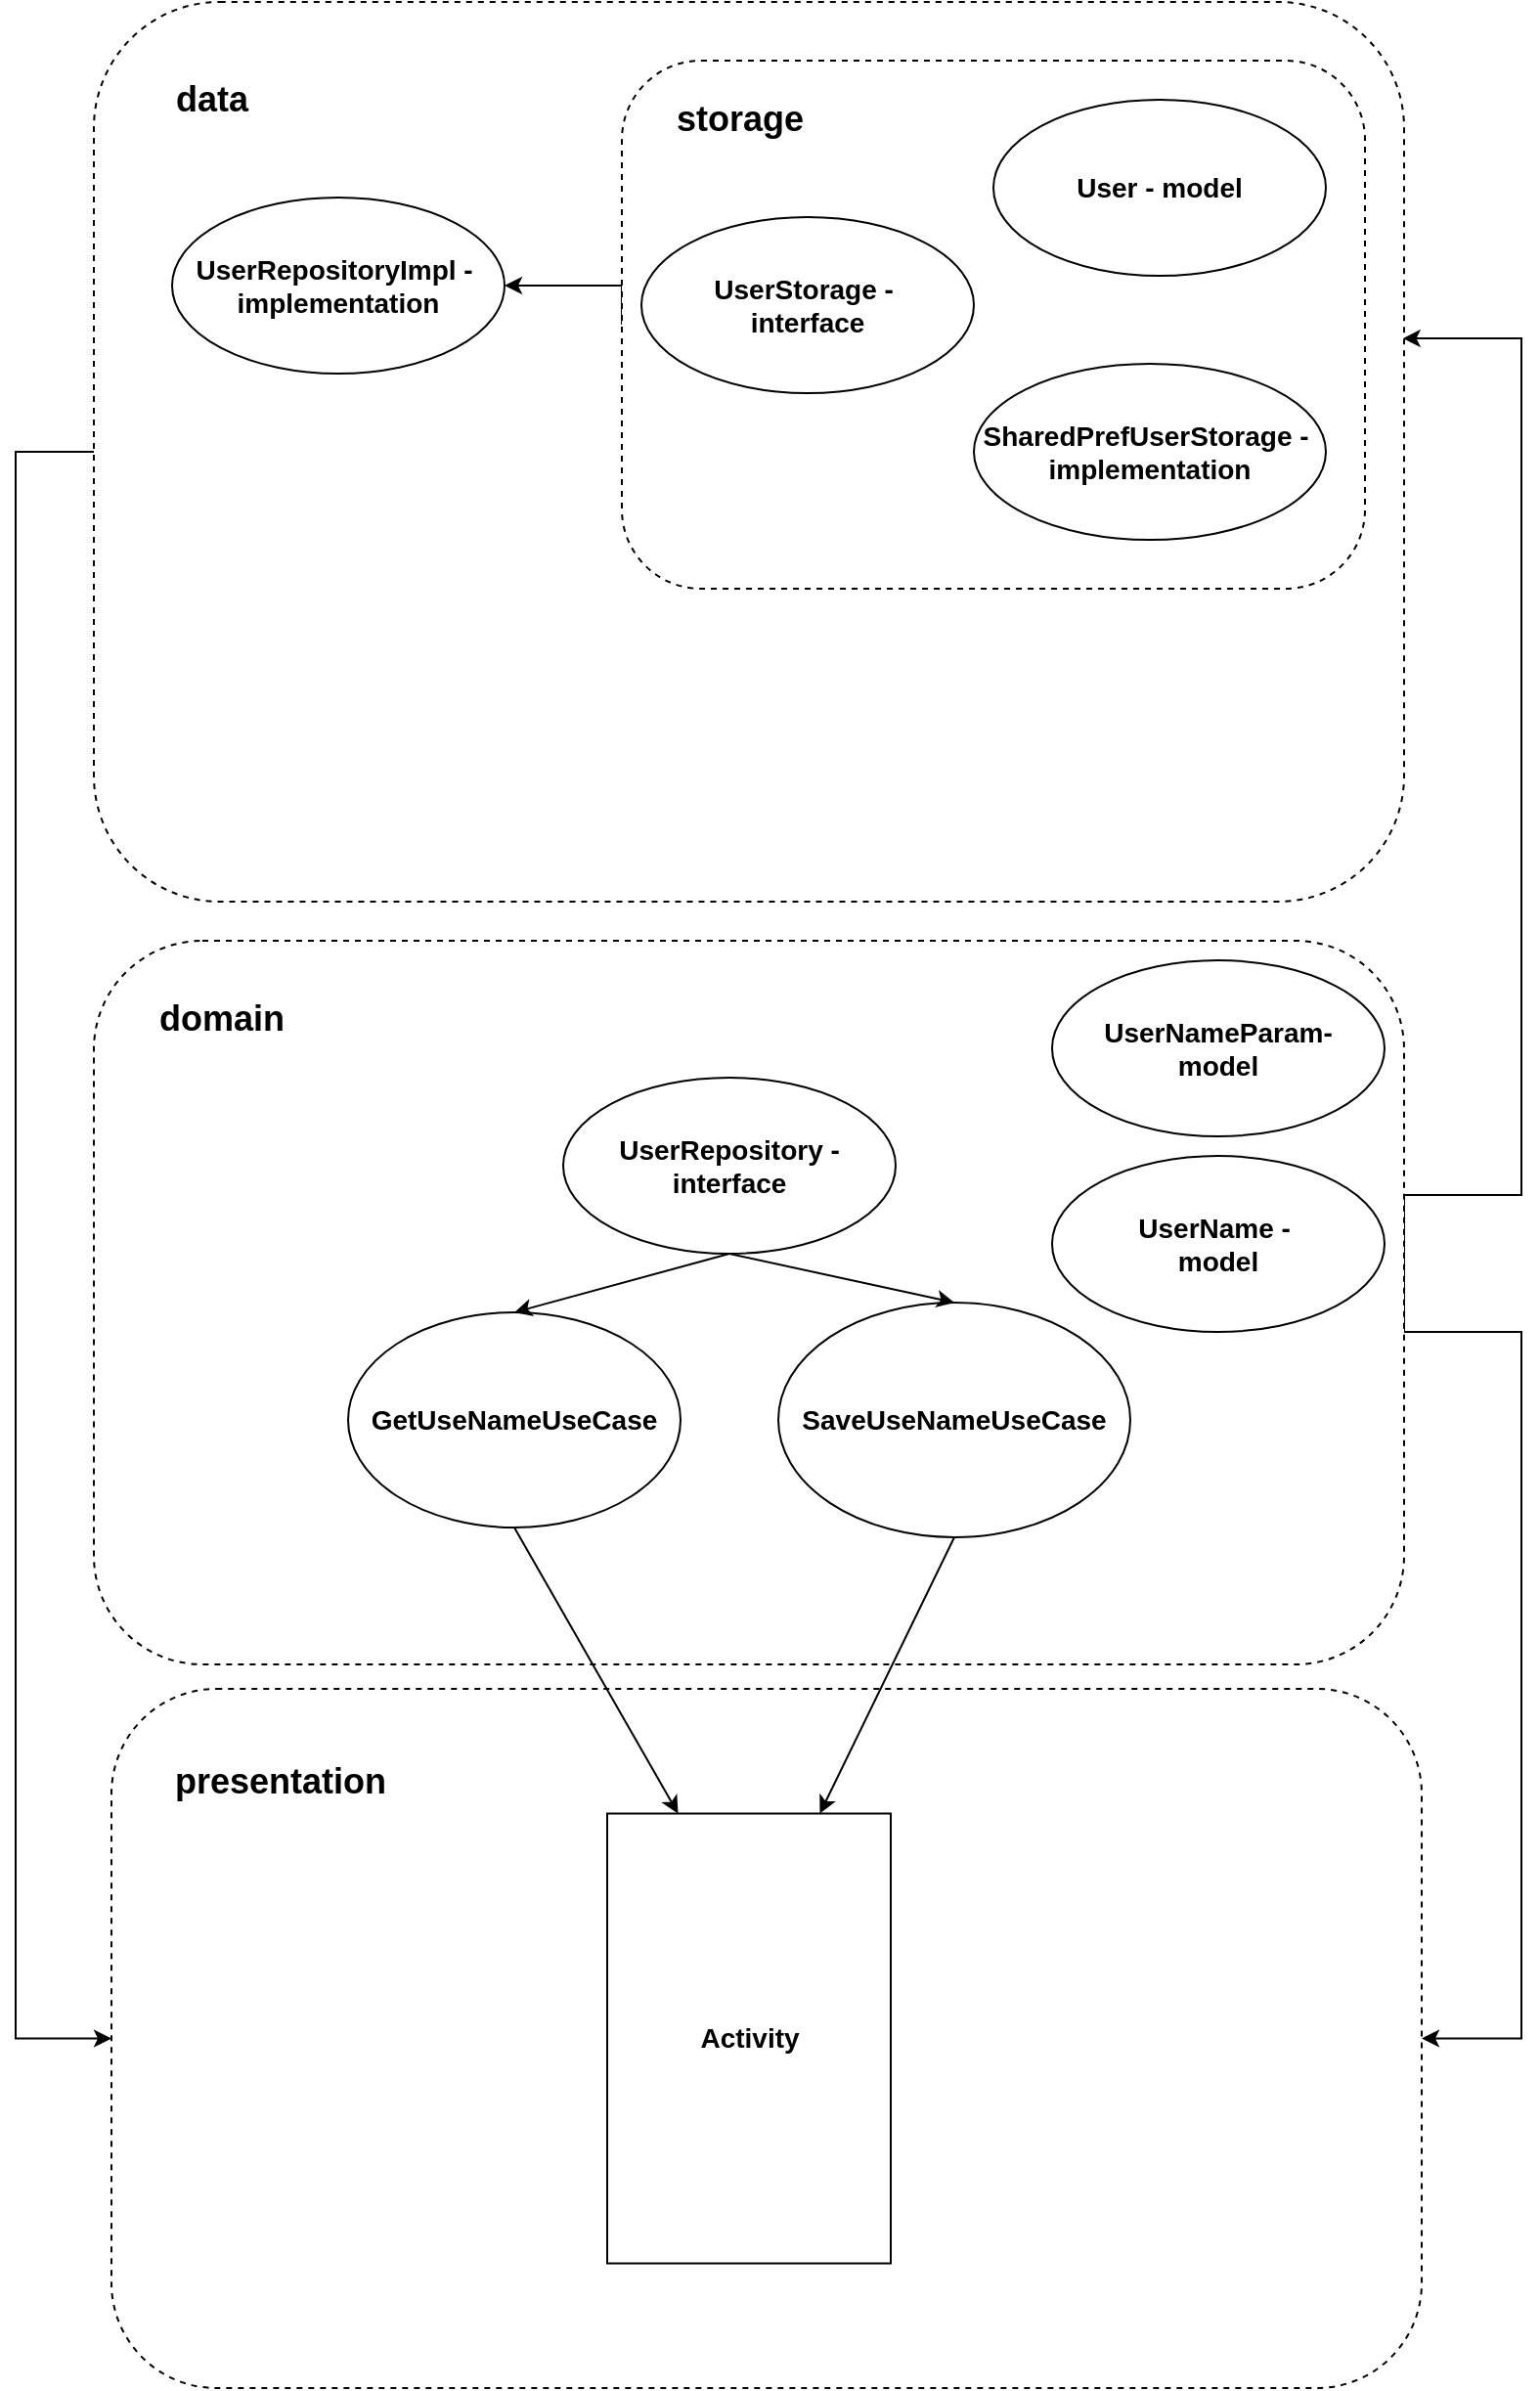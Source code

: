<mxfile version="20.2.8" type="device"><diagram id="sp2CY9KDCXxaj9Pn9gX4" name="Страница 1"><mxGraphModel dx="1422" dy="865" grid="1" gridSize="10" guides="1" tooltips="1" connect="1" arrows="1" fold="1" page="1" pageScale="1" pageWidth="827" pageHeight="1169" math="0" shadow="0"><root><mxCell id="0"/><mxCell id="1" parent="0"/><mxCell id="xBVzUCCf7qzovv11I4ck-13" value="" style="rounded=1;whiteSpace=wrap;html=1;dashed=1;" parent="1" vertex="1"><mxGeometry x="69" y="1072.5" width="670" height="357.5" as="geometry"/></mxCell><mxCell id="NapjmJpgtVdCH8DBkaGh-11" style="edgeStyle=orthogonalEdgeStyle;rounded=0;orthogonalLoop=1;jettySize=auto;html=1;exitX=1;exitY=0.5;exitDx=0;exitDy=0;entryX=0.999;entryY=0.374;entryDx=0;entryDy=0;entryPerimeter=0;" edge="1" parent="1" source="xBVzUCCf7qzovv11I4ck-11" target="xBVzUCCf7qzovv11I4ck-23"><mxGeometry relative="1" as="geometry"><Array as="points"><mxPoint x="730" y="820"/><mxPoint x="790" y="820"/><mxPoint x="790" y="382"/></Array></mxGeometry></mxCell><mxCell id="NapjmJpgtVdCH8DBkaGh-12" style="edgeStyle=orthogonalEdgeStyle;rounded=0;orthogonalLoop=1;jettySize=auto;html=1;exitX=1;exitY=0.5;exitDx=0;exitDy=0;entryX=1;entryY=0.5;entryDx=0;entryDy=0;" edge="1" parent="1" source="xBVzUCCf7qzovv11I4ck-11" target="xBVzUCCf7qzovv11I4ck-13"><mxGeometry relative="1" as="geometry"><Array as="points"><mxPoint x="730" y="890"/><mxPoint x="790" y="890"/><mxPoint x="790" y="1251"/></Array></mxGeometry></mxCell><mxCell id="xBVzUCCf7qzovv11I4ck-11" value="" style="rounded=1;whiteSpace=wrap;html=1;dashed=1;" parent="1" vertex="1"><mxGeometry x="60" y="690" width="670" height="370" as="geometry"/></mxCell><mxCell id="xBVzUCCf7qzovv11I4ck-3" value="&lt;b&gt;&lt;font style=&quot;font-size: 14px;&quot;&gt;GetUseNameUseCase&lt;/font&gt;&lt;/b&gt;" style="ellipse;whiteSpace=wrap;html=1;" parent="1" vertex="1"><mxGeometry x="190" y="880" width="170" height="110" as="geometry"/></mxCell><mxCell id="xBVzUCCf7qzovv11I4ck-5" value="&lt;b&gt;&lt;font style=&quot;font-size: 14px;&quot;&gt;SaveUseNameUseCase&lt;/font&gt;&lt;/b&gt;" style="ellipse;whiteSpace=wrap;html=1;" parent="1" vertex="1"><mxGeometry x="410" y="875" width="180" height="120" as="geometry"/></mxCell><mxCell id="xBVzUCCf7qzovv11I4ck-8" value="" style="rounded=0;whiteSpace=wrap;html=1;rotation=90;" parent="1" vertex="1"><mxGeometry x="280" y="1178.75" width="230" height="145" as="geometry"/></mxCell><mxCell id="xBVzUCCf7qzovv11I4ck-16" value="" style="endArrow=classic;html=1;rounded=0;exitX=0.5;exitY=1;exitDx=0;exitDy=0;entryX=0;entryY=0.75;entryDx=0;entryDy=0;" parent="1" source="xBVzUCCf7qzovv11I4ck-3" target="xBVzUCCf7qzovv11I4ck-8" edge="1"><mxGeometry width="50" height="50" relative="1" as="geometry"><mxPoint x="150" y="1010" as="sourcePoint"/><mxPoint x="225" y="1127.5" as="targetPoint"/></mxGeometry></mxCell><mxCell id="xBVzUCCf7qzovv11I4ck-18" value="" style="endArrow=classic;html=1;rounded=0;exitX=0.5;exitY=1;exitDx=0;exitDy=0;entryX=0;entryY=0.25;entryDx=0;entryDy=0;" parent="1" source="xBVzUCCf7qzovv11I4ck-5" target="xBVzUCCf7qzovv11I4ck-8" edge="1"><mxGeometry width="50" height="50" relative="1" as="geometry"><mxPoint x="280" y="1010" as="sourcePoint"/><mxPoint x="435" y="1127.5" as="targetPoint"/></mxGeometry></mxCell><mxCell id="xBVzUCCf7qzovv11I4ck-19" value="&lt;b&gt;&lt;font style=&quot;font-size: 18px;&quot;&gt;domain&lt;/font&gt;&lt;/b&gt;" style="text;html=1;align=center;verticalAlign=middle;resizable=0;points=[];autosize=1;strokeColor=none;fillColor=none;" parent="1" vertex="1"><mxGeometry x="80" y="710" width="90" height="40" as="geometry"/></mxCell><mxCell id="xBVzUCCf7qzovv11I4ck-20" value="&lt;b&gt;&lt;font style=&quot;font-size: 18px;&quot;&gt;presentation&lt;/font&gt;&lt;/b&gt;" style="text;html=1;align=center;verticalAlign=middle;resizable=0;points=[];autosize=1;strokeColor=none;fillColor=none;" parent="1" vertex="1"><mxGeometry x="90" y="1100" width="130" height="40" as="geometry"/></mxCell><mxCell id="xBVzUCCf7qzovv11I4ck-22" value="&lt;b&gt;Activity&lt;/b&gt;" style="text;html=1;align=center;verticalAlign=middle;resizable=0;points=[];autosize=1;strokeColor=none;fillColor=none;fontSize=14;" parent="1" vertex="1"><mxGeometry x="360" y="1236.25" width="70" height="30" as="geometry"/></mxCell><mxCell id="NapjmJpgtVdCH8DBkaGh-13" style="edgeStyle=orthogonalEdgeStyle;rounded=0;orthogonalLoop=1;jettySize=auto;html=1;exitX=0;exitY=0.5;exitDx=0;exitDy=0;entryX=0;entryY=0.5;entryDx=0;entryDy=0;" edge="1" parent="1" source="xBVzUCCf7qzovv11I4ck-23" target="xBVzUCCf7qzovv11I4ck-13"><mxGeometry relative="1" as="geometry"><Array as="points"><mxPoint x="20" y="440"/><mxPoint x="20" y="1251"/></Array></mxGeometry></mxCell><mxCell id="xBVzUCCf7qzovv11I4ck-23" value="" style="rounded=1;whiteSpace=wrap;html=1;dashed=1;arcSize=14;" parent="1" vertex="1"><mxGeometry x="60" y="210" width="670" height="460" as="geometry"/></mxCell><mxCell id="xBVzUCCf7qzovv11I4ck-24" value="&lt;span style=&quot;font-size: 18px;&quot;&gt;&lt;b&gt;data&lt;/b&gt;&lt;/span&gt;" style="text;html=1;align=center;verticalAlign=middle;resizable=0;points=[];autosize=1;strokeColor=none;fillColor=none;" parent="1" vertex="1"><mxGeometry x="90" y="240" width="60" height="40" as="geometry"/></mxCell><mxCell id="xBVzUCCf7qzovv11I4ck-25" value="&lt;span style=&quot;font-size: 14px;&quot;&gt;&lt;b&gt;UserNameParam- &lt;br&gt;model&lt;/b&gt;&lt;/span&gt;" style="ellipse;whiteSpace=wrap;html=1;" parent="1" vertex="1"><mxGeometry x="550" y="700" width="170" height="90" as="geometry"/></mxCell><mxCell id="xBVzUCCf7qzovv11I4ck-26" value="&lt;span style=&quot;font-size: 14px;&quot;&gt;&lt;b&gt;UserName -&amp;nbsp;&lt;br&gt;model&lt;br&gt;&lt;/b&gt;&lt;/span&gt;" style="ellipse;whiteSpace=wrap;html=1;" parent="1" vertex="1"><mxGeometry x="550" y="800" width="170" height="90" as="geometry"/></mxCell><mxCell id="xBVzUCCf7qzovv11I4ck-27" value="&lt;span style=&quot;font-size: 14px;&quot;&gt;&lt;b&gt;UserRepository - interface&lt;/b&gt;&lt;/span&gt;" style="ellipse;whiteSpace=wrap;html=1;" parent="1" vertex="1"><mxGeometry x="300" y="760" width="170" height="90" as="geometry"/></mxCell><mxCell id="xBVzUCCf7qzovv11I4ck-28" value="&lt;span style=&quot;font-size: 14px;&quot;&gt;&lt;b&gt;UserRepositoryImpl -&amp;nbsp;&lt;br&gt;implementation&lt;br&gt;&lt;/b&gt;&lt;/span&gt;" style="ellipse;whiteSpace=wrap;html=1;" parent="1" vertex="1"><mxGeometry x="100" y="310" width="170" height="90" as="geometry"/></mxCell><mxCell id="xBVzUCCf7qzovv11I4ck-29" value="" style="endArrow=classic;html=1;rounded=0;exitX=0.5;exitY=1;exitDx=0;exitDy=0;entryX=0.5;entryY=0;entryDx=0;entryDy=0;" parent="1" source="xBVzUCCf7qzovv11I4ck-27" target="xBVzUCCf7qzovv11I4ck-3" edge="1"><mxGeometry width="50" height="50" relative="1" as="geometry"><mxPoint x="285" y="1000" as="sourcePoint"/><mxPoint x="368.75" y="1146.25" as="targetPoint"/></mxGeometry></mxCell><mxCell id="xBVzUCCf7qzovv11I4ck-30" value="" style="endArrow=classic;html=1;rounded=0;exitX=0.5;exitY=1;exitDx=0;exitDy=0;entryX=0.5;entryY=0;entryDx=0;entryDy=0;" parent="1" source="xBVzUCCf7qzovv11I4ck-27" target="xBVzUCCf7qzovv11I4ck-5" edge="1"><mxGeometry width="50" height="50" relative="1" as="geometry"><mxPoint x="295" y="1010" as="sourcePoint"/><mxPoint x="378.75" y="1156.25" as="targetPoint"/></mxGeometry></mxCell><mxCell id="NapjmJpgtVdCH8DBkaGh-9" style="edgeStyle=orthogonalEdgeStyle;rounded=0;orthogonalLoop=1;jettySize=auto;html=1;exitX=0;exitY=0.5;exitDx=0;exitDy=0;entryX=1;entryY=0.5;entryDx=0;entryDy=0;" edge="1" parent="1" source="NapjmJpgtVdCH8DBkaGh-2" target="xBVzUCCf7qzovv11I4ck-28"><mxGeometry relative="1" as="geometry"><Array as="points"><mxPoint x="330" y="355"/></Array></mxGeometry></mxCell><mxCell id="NapjmJpgtVdCH8DBkaGh-2" value="" style="rounded=1;whiteSpace=wrap;html=1;dashed=1;" vertex="1" parent="1"><mxGeometry x="330" y="240" width="380" height="270" as="geometry"/></mxCell><mxCell id="NapjmJpgtVdCH8DBkaGh-3" value="&lt;span style=&quot;font-size: 14px;&quot;&gt;&lt;b&gt;UserStorage -&amp;nbsp;&lt;br&gt;interface&lt;br&gt;&lt;/b&gt;&lt;/span&gt;" style="ellipse;whiteSpace=wrap;html=1;" vertex="1" parent="1"><mxGeometry x="340" y="320" width="170" height="90" as="geometry"/></mxCell><mxCell id="NapjmJpgtVdCH8DBkaGh-5" value="&lt;span style=&quot;font-size: 14px;&quot;&gt;&lt;b&gt;SharedPrefUserStorage -&amp;nbsp;&lt;br&gt;implementation&lt;br&gt;&lt;/b&gt;&lt;/span&gt;" style="ellipse;whiteSpace=wrap;html=1;" vertex="1" parent="1"><mxGeometry x="510" y="395" width="180" height="90" as="geometry"/></mxCell><mxCell id="NapjmJpgtVdCH8DBkaGh-6" value="&lt;span style=&quot;font-size: 14px;&quot;&gt;&lt;b&gt;User - model&lt;br&gt;&lt;/b&gt;&lt;/span&gt;" style="ellipse;whiteSpace=wrap;html=1;" vertex="1" parent="1"><mxGeometry x="520" y="260" width="170" height="90" as="geometry"/></mxCell><mxCell id="NapjmJpgtVdCH8DBkaGh-7" value="&lt;span style=&quot;font-size: 18px;&quot;&gt;&lt;b&gt;storage&lt;/b&gt;&lt;/span&gt;" style="text;html=1;align=center;verticalAlign=middle;resizable=0;points=[];autosize=1;strokeColor=none;fillColor=none;" vertex="1" parent="1"><mxGeometry x="345" y="250" width="90" height="40" as="geometry"/></mxCell></root></mxGraphModel></diagram></mxfile>